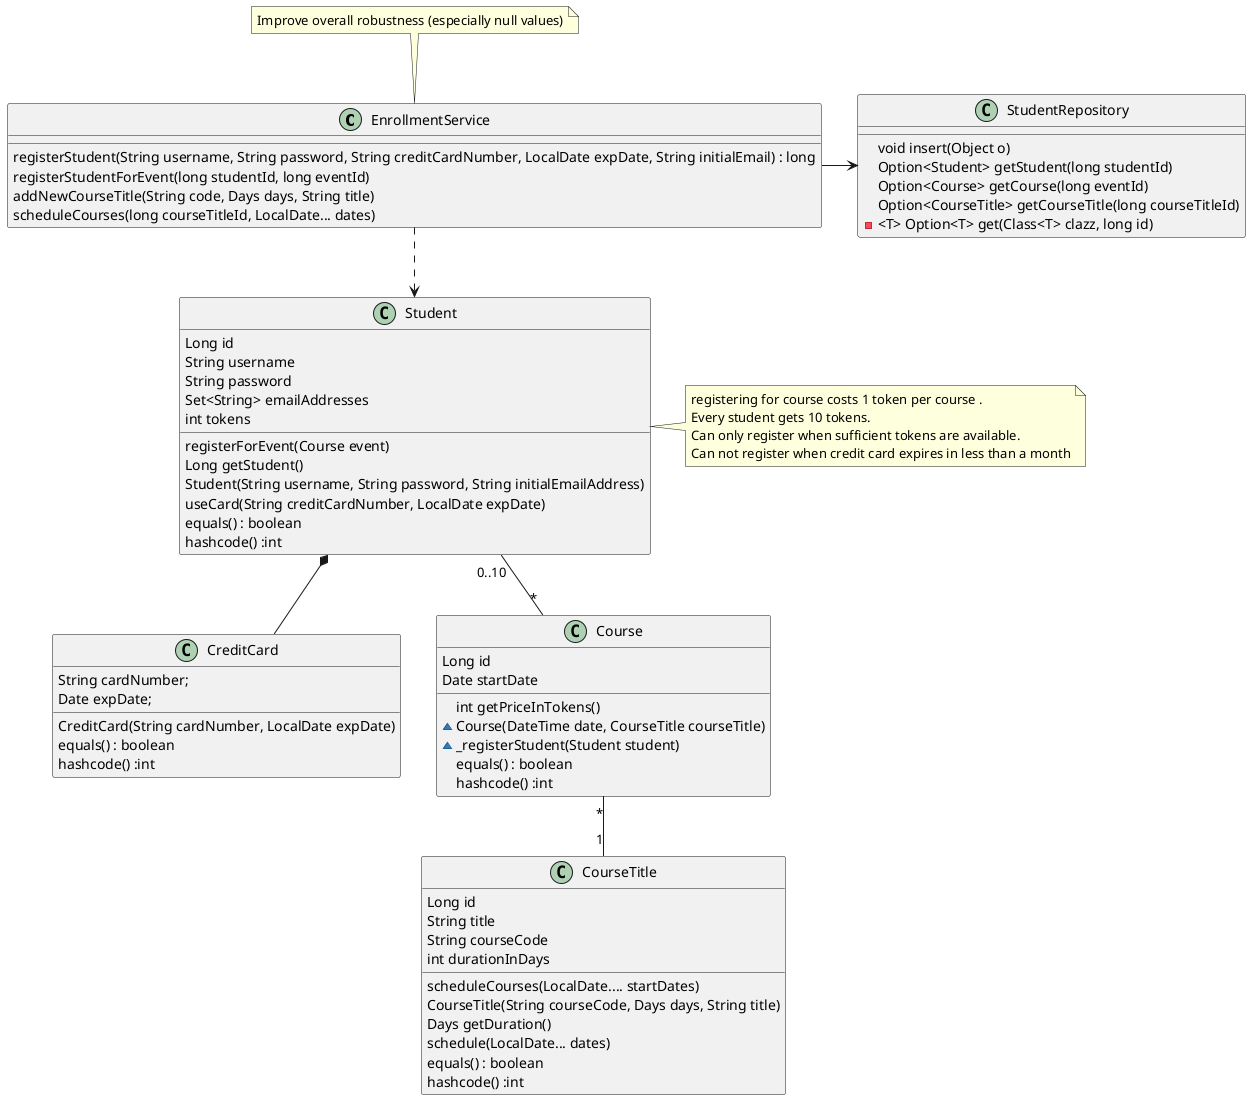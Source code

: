 @startuml




class EnrollmentService{
  registerStudent(String username, String password, String creditCardNumber, LocalDate expDate, String initialEmail) : long
  registerStudentForEvent(long studentId, long eventId)
  addNewCourseTitle(String code, Days days, String title)
  scheduleCourses(long courseTitleId, LocalDate... dates)
}
note top of EnrollmentService:Improve overall robustness (especially null values)

EnrollmentService ..> Student

class StudentRepository{
  void insert(Object o)
  Option<Student> getStudent(long studentId)
  Option<Course> getCourse(long eventId)
  Option<CourseTitle> getCourseTitle(long courseTitleId)
  -<T> Option<T> get(Class<T> clazz, long id)
}

EnrollmentService -> StudentRepository

note right of Student : registering for course costs 1 token per course .\nEvery student gets 10 tokens.\nCan only register when sufficient tokens are available.\nCan not register when credit card expires in less than a month

class Student {
  Long id
  String username
  String password
  Set<String> emailAddresses
  int tokens
  registerForEvent(Course event)
  Long getStudent()
  Student(String username, String password, String initialEmailAddress)
  useCard(String creditCardNumber, LocalDate expDate)
  equals() : boolean
  hashcode() :int
}

class CreditCard{
  String cardNumber;
  Date expDate;
  CreditCard(String cardNumber, LocalDate expDate)
  equals() : boolean
  hashcode() :int
}

Student *-- CreditCard

Class Course{
   Long id
   Date startDate
   int getPriceInTokens()
   ~Course(DateTime date, CourseTitle courseTitle)
   ~_registerStudent(Student student)
   equals() : boolean
   hashcode() :int
}


class CourseTitle{
  Long id
  String title
  String courseCode
  int durationInDays
  scheduleCourses(LocalDate.... startDates)
  CourseTitle(String courseCode, Days days, String title)
  Days getDuration()
  schedule(LocalDate... dates)
  equals() : boolean
  hashcode() :int

}


Student "0..10" -- "*" Course
Course "*" -- "1" CourseTitle

@enduml
